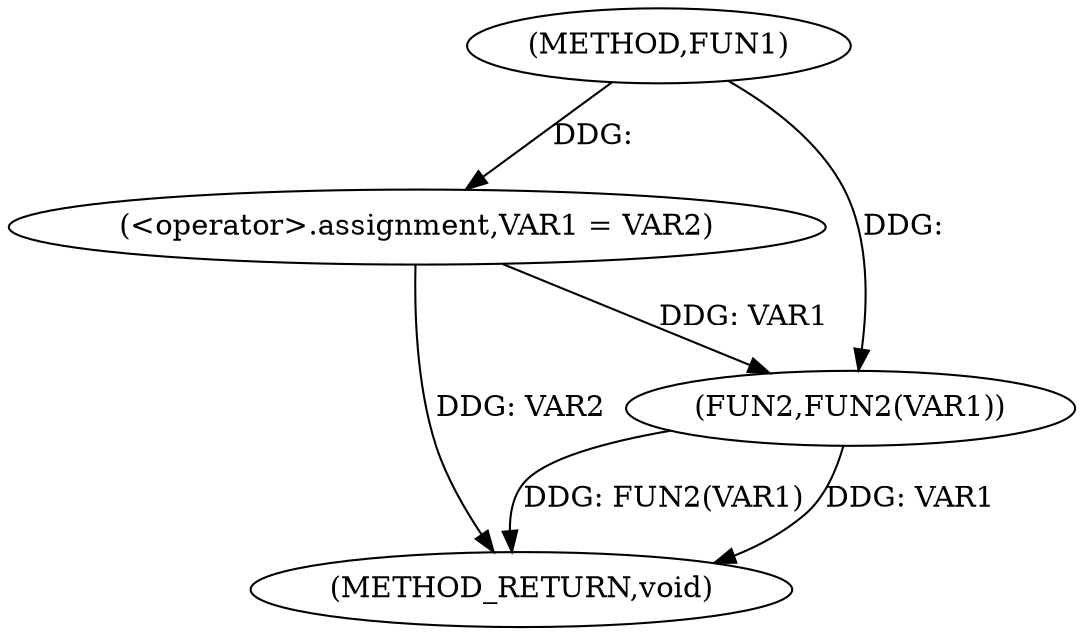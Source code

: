 digraph FUN1 {  
"1000100" [label = "(METHOD,FUN1)" ]
"1000110" [label = "(METHOD_RETURN,void)" ]
"1000105" [label = "(<operator>.assignment,VAR1 = VAR2)" ]
"1000108" [label = "(FUN2,FUN2(VAR1))" ]
  "1000108" -> "1000110"  [ label = "DDG: FUN2(VAR1)"] 
  "1000108" -> "1000110"  [ label = "DDG: VAR1"] 
  "1000105" -> "1000110"  [ label = "DDG: VAR2"] 
  "1000100" -> "1000105"  [ label = "DDG: "] 
  "1000105" -> "1000108"  [ label = "DDG: VAR1"] 
  "1000100" -> "1000108"  [ label = "DDG: "] 
}
